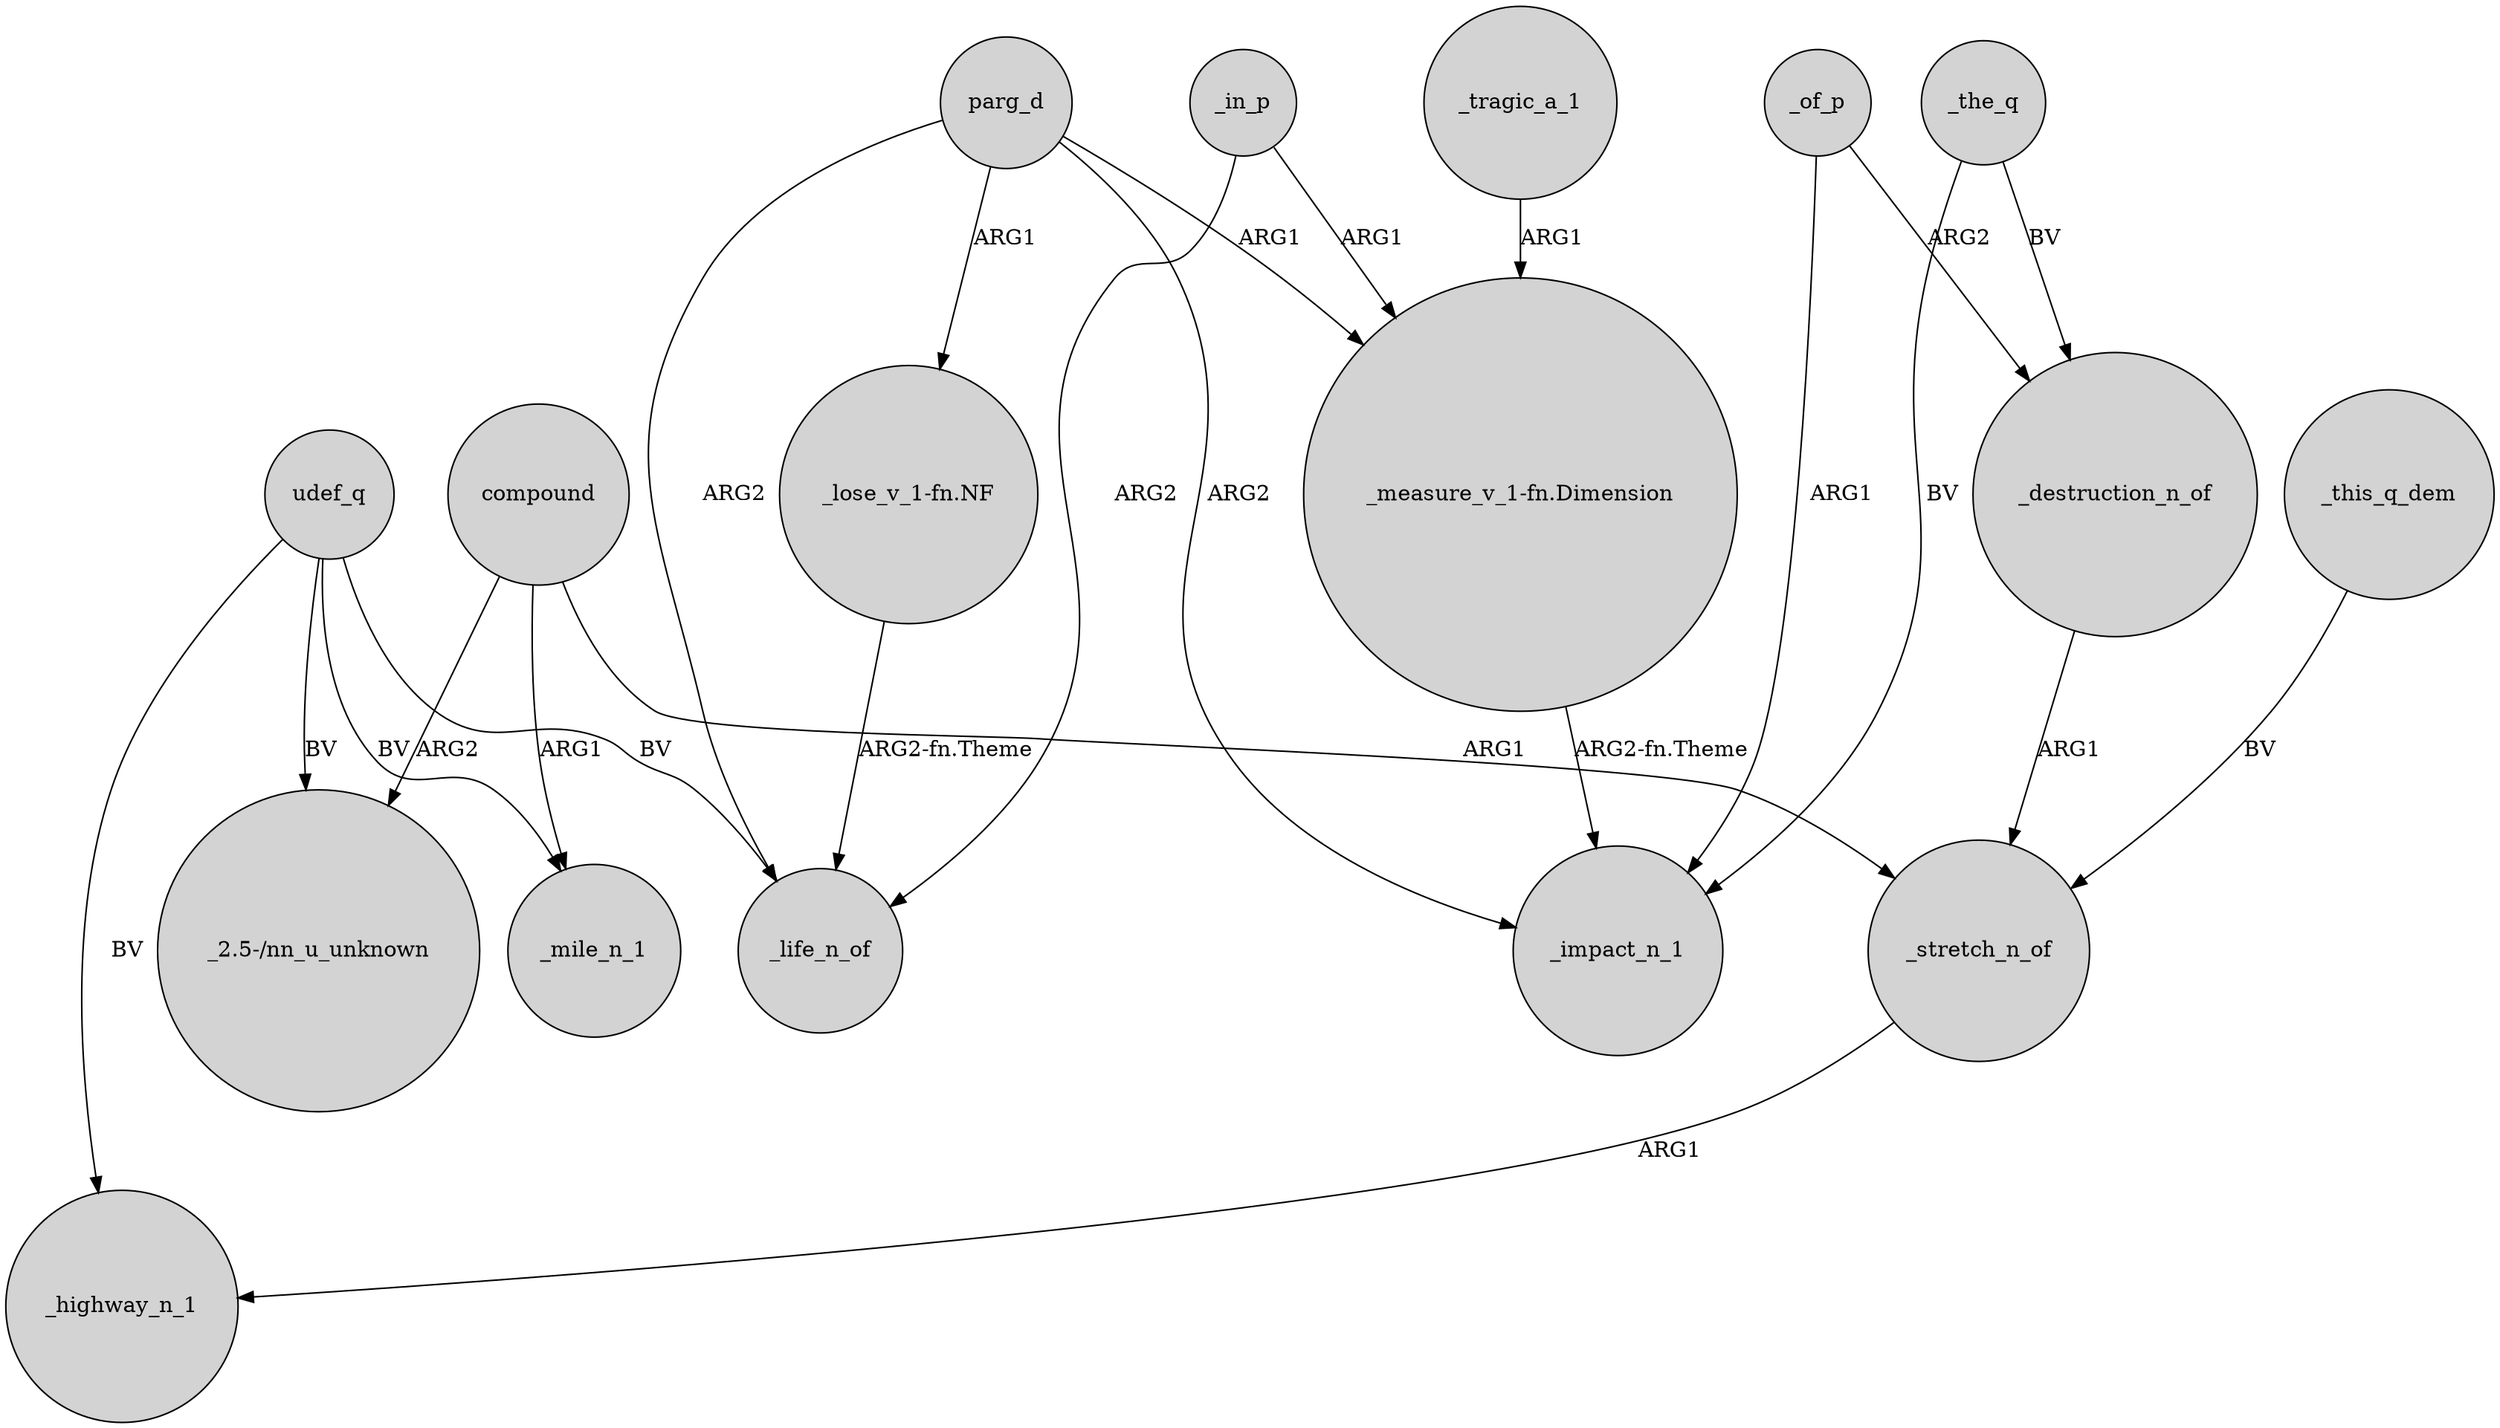 digraph {
	node [shape=circle style=filled]
	udef_q -> _mile_n_1 [label=BV]
	udef_q -> _highway_n_1 [label=BV]
	_tragic_a_1 -> "_measure_v_1-fn.Dimension" [label=ARG1]
	parg_d -> "_measure_v_1-fn.Dimension" [label=ARG1]
	_in_p -> _life_n_of [label=ARG2]
	_the_q -> _impact_n_1 [label=BV]
	compound -> _mile_n_1 [label=ARG1]
	udef_q -> _life_n_of [label=BV]
	_of_p -> _destruction_n_of [label=ARG2]
	_the_q -> _destruction_n_of [label=BV]
	parg_d -> _life_n_of [label=ARG2]
	"_lose_v_1-fn.NF" -> _life_n_of [label="ARG2-fn.Theme"]
	parg_d -> _impact_n_1 [label=ARG2]
	_in_p -> "_measure_v_1-fn.Dimension" [label=ARG1]
	_of_p -> _impact_n_1 [label=ARG1]
	parg_d -> "_lose_v_1-fn.NF" [label=ARG1]
	compound -> _stretch_n_of [label=ARG1]
	_stretch_n_of -> _highway_n_1 [label=ARG1]
	udef_q -> "_2.5-/nn_u_unknown" [label=BV]
	compound -> "_2.5-/nn_u_unknown" [label=ARG2]
	_this_q_dem -> _stretch_n_of [label=BV]
	_destruction_n_of -> _stretch_n_of [label=ARG1]
	"_measure_v_1-fn.Dimension" -> _impact_n_1 [label="ARG2-fn.Theme"]
}
